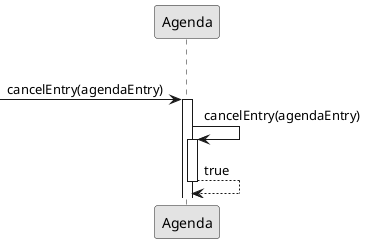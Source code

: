 @startuml
skinparam monochrome true
skinparam packageStyle rectangle
skinparam shadowing false



participant "Agenda" as AG

    group Cancel Entry

            -> AG: cancelEntry(agendaEntry)
                        activate AG

                            AG -> AG: cancelEntry(agendaEntry)
                                        activate AG

                                        AG --> AG: true
                                        deactivate AG



@enduml